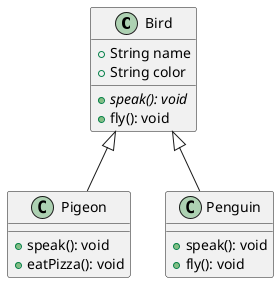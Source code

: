 @startuml

class Bird {
    +String name
    +String color
    +{abstract} speak(): void
    +fly(): void
}

class Pigeon{
    +speak(): void
    +eatPizza(): void
}
Bird <|-- Pigeon

class Penguin{
    +speak(): void
    +fly(): void
}
Bird <|-- Penguin

@enduml